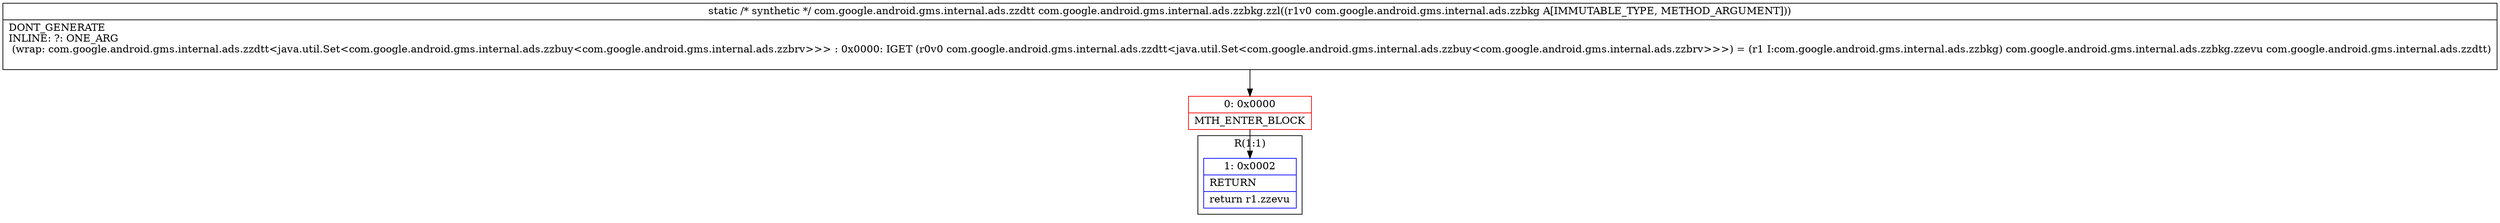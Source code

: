 digraph "CFG forcom.google.android.gms.internal.ads.zzbkg.zzl(Lcom\/google\/android\/gms\/internal\/ads\/zzbkg;)Lcom\/google\/android\/gms\/internal\/ads\/zzdtt;" {
subgraph cluster_Region_1706532673 {
label = "R(1:1)";
node [shape=record,color=blue];
Node_1 [shape=record,label="{1\:\ 0x0002|RETURN\l|return r1.zzevu\l}"];
}
Node_0 [shape=record,color=red,label="{0\:\ 0x0000|MTH_ENTER_BLOCK\l}"];
MethodNode[shape=record,label="{static \/* synthetic *\/ com.google.android.gms.internal.ads.zzdtt com.google.android.gms.internal.ads.zzbkg.zzl((r1v0 com.google.android.gms.internal.ads.zzbkg A[IMMUTABLE_TYPE, METHOD_ARGUMENT]))  | DONT_GENERATE\lINLINE: ?: ONE_ARG  \l  (wrap: com.google.android.gms.internal.ads.zzdtt\<java.util.Set\<com.google.android.gms.internal.ads.zzbuy\<com.google.android.gms.internal.ads.zzbrv\>\>\> : 0x0000: IGET  (r0v0 com.google.android.gms.internal.ads.zzdtt\<java.util.Set\<com.google.android.gms.internal.ads.zzbuy\<com.google.android.gms.internal.ads.zzbrv\>\>\>) = (r1 I:com.google.android.gms.internal.ads.zzbkg) com.google.android.gms.internal.ads.zzbkg.zzevu com.google.android.gms.internal.ads.zzdtt)\l\l}"];
MethodNode -> Node_0;
Node_0 -> Node_1;
}

